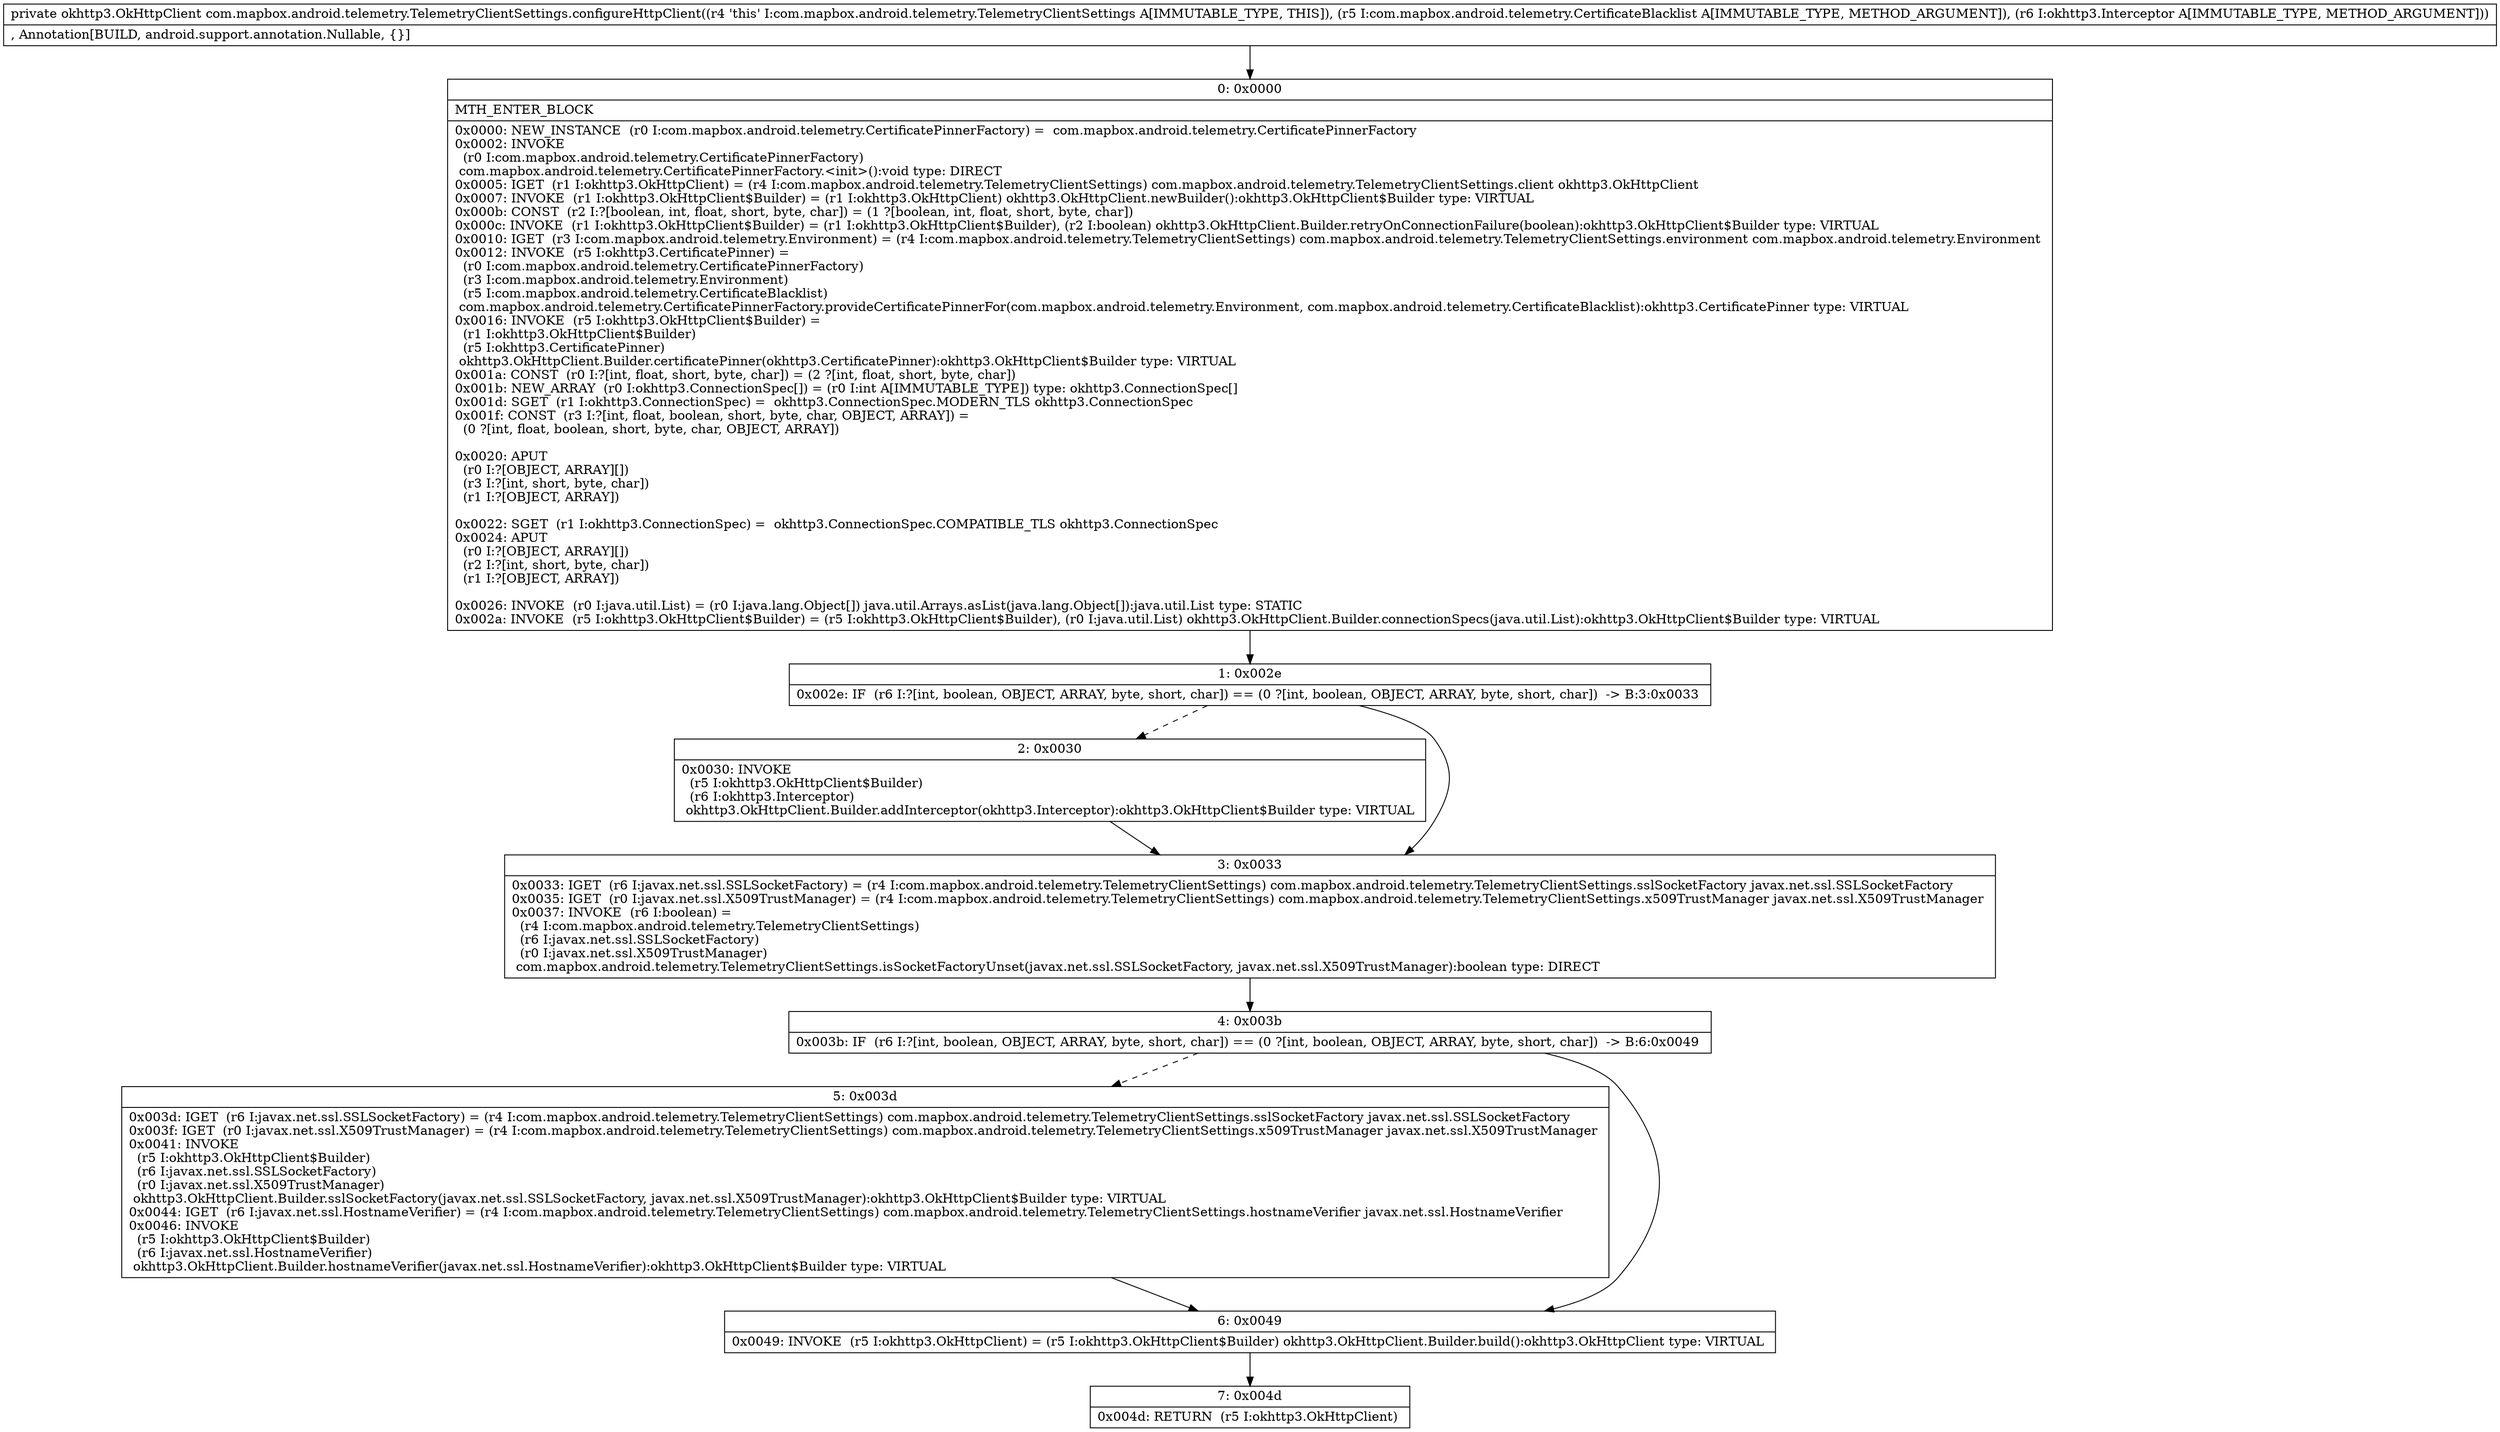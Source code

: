 digraph "CFG forcom.mapbox.android.telemetry.TelemetryClientSettings.configureHttpClient(Lcom\/mapbox\/android\/telemetry\/CertificateBlacklist;Lokhttp3\/Interceptor;)Lokhttp3\/OkHttpClient;" {
Node_0 [shape=record,label="{0\:\ 0x0000|MTH_ENTER_BLOCK\l|0x0000: NEW_INSTANCE  (r0 I:com.mapbox.android.telemetry.CertificatePinnerFactory) =  com.mapbox.android.telemetry.CertificatePinnerFactory \l0x0002: INVOKE  \l  (r0 I:com.mapbox.android.telemetry.CertificatePinnerFactory)\l com.mapbox.android.telemetry.CertificatePinnerFactory.\<init\>():void type: DIRECT \l0x0005: IGET  (r1 I:okhttp3.OkHttpClient) = (r4 I:com.mapbox.android.telemetry.TelemetryClientSettings) com.mapbox.android.telemetry.TelemetryClientSettings.client okhttp3.OkHttpClient \l0x0007: INVOKE  (r1 I:okhttp3.OkHttpClient$Builder) = (r1 I:okhttp3.OkHttpClient) okhttp3.OkHttpClient.newBuilder():okhttp3.OkHttpClient$Builder type: VIRTUAL \l0x000b: CONST  (r2 I:?[boolean, int, float, short, byte, char]) = (1 ?[boolean, int, float, short, byte, char]) \l0x000c: INVOKE  (r1 I:okhttp3.OkHttpClient$Builder) = (r1 I:okhttp3.OkHttpClient$Builder), (r2 I:boolean) okhttp3.OkHttpClient.Builder.retryOnConnectionFailure(boolean):okhttp3.OkHttpClient$Builder type: VIRTUAL \l0x0010: IGET  (r3 I:com.mapbox.android.telemetry.Environment) = (r4 I:com.mapbox.android.telemetry.TelemetryClientSettings) com.mapbox.android.telemetry.TelemetryClientSettings.environment com.mapbox.android.telemetry.Environment \l0x0012: INVOKE  (r5 I:okhttp3.CertificatePinner) = \l  (r0 I:com.mapbox.android.telemetry.CertificatePinnerFactory)\l  (r3 I:com.mapbox.android.telemetry.Environment)\l  (r5 I:com.mapbox.android.telemetry.CertificateBlacklist)\l com.mapbox.android.telemetry.CertificatePinnerFactory.provideCertificatePinnerFor(com.mapbox.android.telemetry.Environment, com.mapbox.android.telemetry.CertificateBlacklist):okhttp3.CertificatePinner type: VIRTUAL \l0x0016: INVOKE  (r5 I:okhttp3.OkHttpClient$Builder) = \l  (r1 I:okhttp3.OkHttpClient$Builder)\l  (r5 I:okhttp3.CertificatePinner)\l okhttp3.OkHttpClient.Builder.certificatePinner(okhttp3.CertificatePinner):okhttp3.OkHttpClient$Builder type: VIRTUAL \l0x001a: CONST  (r0 I:?[int, float, short, byte, char]) = (2 ?[int, float, short, byte, char]) \l0x001b: NEW_ARRAY  (r0 I:okhttp3.ConnectionSpec[]) = (r0 I:int A[IMMUTABLE_TYPE]) type: okhttp3.ConnectionSpec[] \l0x001d: SGET  (r1 I:okhttp3.ConnectionSpec) =  okhttp3.ConnectionSpec.MODERN_TLS okhttp3.ConnectionSpec \l0x001f: CONST  (r3 I:?[int, float, boolean, short, byte, char, OBJECT, ARRAY]) = \l  (0 ?[int, float, boolean, short, byte, char, OBJECT, ARRAY])\l \l0x0020: APUT  \l  (r0 I:?[OBJECT, ARRAY][])\l  (r3 I:?[int, short, byte, char])\l  (r1 I:?[OBJECT, ARRAY])\l \l0x0022: SGET  (r1 I:okhttp3.ConnectionSpec) =  okhttp3.ConnectionSpec.COMPATIBLE_TLS okhttp3.ConnectionSpec \l0x0024: APUT  \l  (r0 I:?[OBJECT, ARRAY][])\l  (r2 I:?[int, short, byte, char])\l  (r1 I:?[OBJECT, ARRAY])\l \l0x0026: INVOKE  (r0 I:java.util.List) = (r0 I:java.lang.Object[]) java.util.Arrays.asList(java.lang.Object[]):java.util.List type: STATIC \l0x002a: INVOKE  (r5 I:okhttp3.OkHttpClient$Builder) = (r5 I:okhttp3.OkHttpClient$Builder), (r0 I:java.util.List) okhttp3.OkHttpClient.Builder.connectionSpecs(java.util.List):okhttp3.OkHttpClient$Builder type: VIRTUAL \l}"];
Node_1 [shape=record,label="{1\:\ 0x002e|0x002e: IF  (r6 I:?[int, boolean, OBJECT, ARRAY, byte, short, char]) == (0 ?[int, boolean, OBJECT, ARRAY, byte, short, char])  \-\> B:3:0x0033 \l}"];
Node_2 [shape=record,label="{2\:\ 0x0030|0x0030: INVOKE  \l  (r5 I:okhttp3.OkHttpClient$Builder)\l  (r6 I:okhttp3.Interceptor)\l okhttp3.OkHttpClient.Builder.addInterceptor(okhttp3.Interceptor):okhttp3.OkHttpClient$Builder type: VIRTUAL \l}"];
Node_3 [shape=record,label="{3\:\ 0x0033|0x0033: IGET  (r6 I:javax.net.ssl.SSLSocketFactory) = (r4 I:com.mapbox.android.telemetry.TelemetryClientSettings) com.mapbox.android.telemetry.TelemetryClientSettings.sslSocketFactory javax.net.ssl.SSLSocketFactory \l0x0035: IGET  (r0 I:javax.net.ssl.X509TrustManager) = (r4 I:com.mapbox.android.telemetry.TelemetryClientSettings) com.mapbox.android.telemetry.TelemetryClientSettings.x509TrustManager javax.net.ssl.X509TrustManager \l0x0037: INVOKE  (r6 I:boolean) = \l  (r4 I:com.mapbox.android.telemetry.TelemetryClientSettings)\l  (r6 I:javax.net.ssl.SSLSocketFactory)\l  (r0 I:javax.net.ssl.X509TrustManager)\l com.mapbox.android.telemetry.TelemetryClientSettings.isSocketFactoryUnset(javax.net.ssl.SSLSocketFactory, javax.net.ssl.X509TrustManager):boolean type: DIRECT \l}"];
Node_4 [shape=record,label="{4\:\ 0x003b|0x003b: IF  (r6 I:?[int, boolean, OBJECT, ARRAY, byte, short, char]) == (0 ?[int, boolean, OBJECT, ARRAY, byte, short, char])  \-\> B:6:0x0049 \l}"];
Node_5 [shape=record,label="{5\:\ 0x003d|0x003d: IGET  (r6 I:javax.net.ssl.SSLSocketFactory) = (r4 I:com.mapbox.android.telemetry.TelemetryClientSettings) com.mapbox.android.telemetry.TelemetryClientSettings.sslSocketFactory javax.net.ssl.SSLSocketFactory \l0x003f: IGET  (r0 I:javax.net.ssl.X509TrustManager) = (r4 I:com.mapbox.android.telemetry.TelemetryClientSettings) com.mapbox.android.telemetry.TelemetryClientSettings.x509TrustManager javax.net.ssl.X509TrustManager \l0x0041: INVOKE  \l  (r5 I:okhttp3.OkHttpClient$Builder)\l  (r6 I:javax.net.ssl.SSLSocketFactory)\l  (r0 I:javax.net.ssl.X509TrustManager)\l okhttp3.OkHttpClient.Builder.sslSocketFactory(javax.net.ssl.SSLSocketFactory, javax.net.ssl.X509TrustManager):okhttp3.OkHttpClient$Builder type: VIRTUAL \l0x0044: IGET  (r6 I:javax.net.ssl.HostnameVerifier) = (r4 I:com.mapbox.android.telemetry.TelemetryClientSettings) com.mapbox.android.telemetry.TelemetryClientSettings.hostnameVerifier javax.net.ssl.HostnameVerifier \l0x0046: INVOKE  \l  (r5 I:okhttp3.OkHttpClient$Builder)\l  (r6 I:javax.net.ssl.HostnameVerifier)\l okhttp3.OkHttpClient.Builder.hostnameVerifier(javax.net.ssl.HostnameVerifier):okhttp3.OkHttpClient$Builder type: VIRTUAL \l}"];
Node_6 [shape=record,label="{6\:\ 0x0049|0x0049: INVOKE  (r5 I:okhttp3.OkHttpClient) = (r5 I:okhttp3.OkHttpClient$Builder) okhttp3.OkHttpClient.Builder.build():okhttp3.OkHttpClient type: VIRTUAL \l}"];
Node_7 [shape=record,label="{7\:\ 0x004d|0x004d: RETURN  (r5 I:okhttp3.OkHttpClient) \l}"];
MethodNode[shape=record,label="{private okhttp3.OkHttpClient com.mapbox.android.telemetry.TelemetryClientSettings.configureHttpClient((r4 'this' I:com.mapbox.android.telemetry.TelemetryClientSettings A[IMMUTABLE_TYPE, THIS]), (r5 I:com.mapbox.android.telemetry.CertificateBlacklist A[IMMUTABLE_TYPE, METHOD_ARGUMENT]), (r6 I:okhttp3.Interceptor A[IMMUTABLE_TYPE, METHOD_ARGUMENT]))  | , Annotation[BUILD, android.support.annotation.Nullable, \{\}]\l}"];
MethodNode -> Node_0;
Node_0 -> Node_1;
Node_1 -> Node_2[style=dashed];
Node_1 -> Node_3;
Node_2 -> Node_3;
Node_3 -> Node_4;
Node_4 -> Node_5[style=dashed];
Node_4 -> Node_6;
Node_5 -> Node_6;
Node_6 -> Node_7;
}

